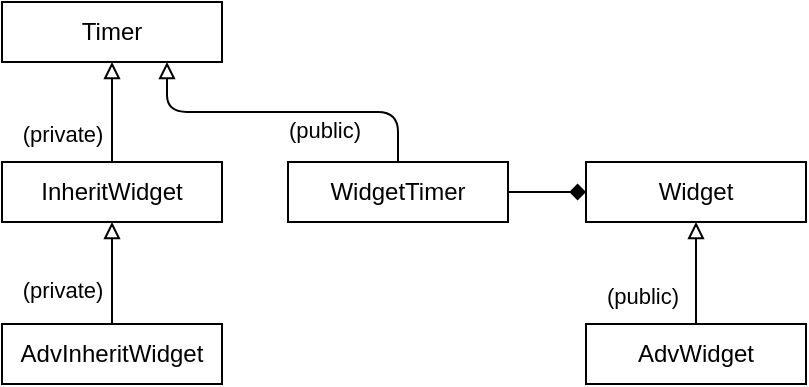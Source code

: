 <mxfile>
    <diagram id="Tz9edqvKYBNKWBsKh_CN" name="Page-1">
        <mxGraphModel dx="437" dy="307" grid="1" gridSize="10" guides="1" tooltips="1" connect="1" arrows="1" fold="1" page="1" pageScale="1" pageWidth="827" pageHeight="1169" math="0" shadow="0">
            <root>
                <mxCell id="0"/>
                <mxCell id="1" parent="0"/>
                <mxCell id="3" value="InheritWidget" style="rounded=0;whiteSpace=wrap;html=1;" vertex="1" parent="1">
                    <mxGeometry x="340" y="430" width="110" height="30" as="geometry"/>
                </mxCell>
                <mxCell id="4" value="AdvInheritWidget" style="rounded=0;whiteSpace=wrap;html=1;" vertex="1" parent="1">
                    <mxGeometry x="340" y="511" width="110" height="30" as="geometry"/>
                </mxCell>
                <mxCell id="5" value="Timer" style="rounded=0;whiteSpace=wrap;html=1;" vertex="1" parent="1">
                    <mxGeometry x="340" y="350" width="110" height="30" as="geometry"/>
                </mxCell>
                <mxCell id="6" value="" style="edgeStyle=elbowEdgeStyle;elbow=vertical;endArrow=block;html=1;endFill=0;entryX=0.5;entryY=1;entryDx=0;entryDy=0;" edge="1" parent="1" target="5">
                    <mxGeometry width="50" height="50" relative="1" as="geometry">
                        <mxPoint x="395" y="430" as="sourcePoint"/>
                        <mxPoint x="510" y="450" as="targetPoint"/>
                    </mxGeometry>
                </mxCell>
                <mxCell id="8" value="(private)" style="edgeLabel;html=1;align=center;verticalAlign=middle;resizable=0;points=[];" vertex="1" connectable="0" parent="6">
                    <mxGeometry x="-0.256" y="1" relative="1" as="geometry">
                        <mxPoint x="-24" y="4" as="offset"/>
                    </mxGeometry>
                </mxCell>
                <mxCell id="7" value="" style="edgeStyle=elbowEdgeStyle;elbow=vertical;endArrow=block;html=1;endFill=0;entryX=0.5;entryY=1;entryDx=0;entryDy=0;exitX=0.5;exitY=0;exitDx=0;exitDy=0;" edge="1" parent="1" source="4" target="3">
                    <mxGeometry width="50" height="50" relative="1" as="geometry">
                        <mxPoint x="405" y="440" as="sourcePoint"/>
                        <mxPoint x="405" y="390" as="targetPoint"/>
                    </mxGeometry>
                </mxCell>
                <mxCell id="9" value="(private)" style="edgeLabel;html=1;align=center;verticalAlign=middle;resizable=0;points=[];" vertex="1" connectable="0" parent="7">
                    <mxGeometry x="-0.321" y="-2" relative="1" as="geometry">
                        <mxPoint x="-27" as="offset"/>
                    </mxGeometry>
                </mxCell>
                <mxCell id="10" value="WidgetTimer" style="rounded=0;whiteSpace=wrap;html=1;" vertex="1" parent="1">
                    <mxGeometry x="483" y="430" width="110" height="30" as="geometry"/>
                </mxCell>
                <mxCell id="11" value="" style="edgeStyle=elbowEdgeStyle;elbow=vertical;endArrow=block;html=1;endFill=0;entryX=0.75;entryY=1;entryDx=0;entryDy=0;exitX=0.5;exitY=0;exitDx=0;exitDy=0;" edge="1" parent="1" source="10" target="5">
                    <mxGeometry width="50" height="50" relative="1" as="geometry">
                        <mxPoint x="405" y="440" as="sourcePoint"/>
                        <mxPoint x="405" y="390" as="targetPoint"/>
                    </mxGeometry>
                </mxCell>
                <mxCell id="12" value="(public)" style="edgeLabel;html=1;align=center;verticalAlign=middle;resizable=0;points=[];" vertex="1" connectable="0" parent="11">
                    <mxGeometry x="-0.256" y="1" relative="1" as="geometry">
                        <mxPoint x="-1" y="8" as="offset"/>
                    </mxGeometry>
                </mxCell>
                <mxCell id="13" value="Widget" style="rounded=0;whiteSpace=wrap;html=1;" vertex="1" parent="1">
                    <mxGeometry x="632" y="430" width="110" height="30" as="geometry"/>
                </mxCell>
                <mxCell id="14" value="" style="elbow=vertical;endArrow=diamond;html=1;endFill=1;entryX=0;entryY=0.5;entryDx=0;entryDy=0;exitX=1;exitY=0.5;exitDx=0;exitDy=0;" edge="1" parent="1" source="10" target="13">
                    <mxGeometry width="50" height="50" relative="1" as="geometry">
                        <mxPoint x="620" y="445" as="sourcePoint"/>
                        <mxPoint x="432.5" y="390" as="targetPoint"/>
                    </mxGeometry>
                </mxCell>
                <mxCell id="16" value="AdvWidget" style="rounded=0;whiteSpace=wrap;html=1;" vertex="1" parent="1">
                    <mxGeometry x="632" y="511" width="110" height="30" as="geometry"/>
                </mxCell>
                <mxCell id="17" value="" style="edgeStyle=elbowEdgeStyle;elbow=vertical;endArrow=block;html=1;endFill=0;exitX=0.5;exitY=0;exitDx=0;exitDy=0;" edge="1" parent="1" source="16">
                    <mxGeometry width="50" height="50" relative="1" as="geometry">
                        <mxPoint x="548" y="440" as="sourcePoint"/>
                        <mxPoint x="687" y="460" as="targetPoint"/>
                    </mxGeometry>
                </mxCell>
                <mxCell id="18" value="(public)" style="edgeLabel;html=1;align=center;verticalAlign=middle;resizable=0;points=[];" vertex="1" connectable="0" parent="17">
                    <mxGeometry x="-0.256" y="1" relative="1" as="geometry">
                        <mxPoint x="-26" y="5" as="offset"/>
                    </mxGeometry>
                </mxCell>
            </root>
        </mxGraphModel>
    </diagram>
</mxfile>